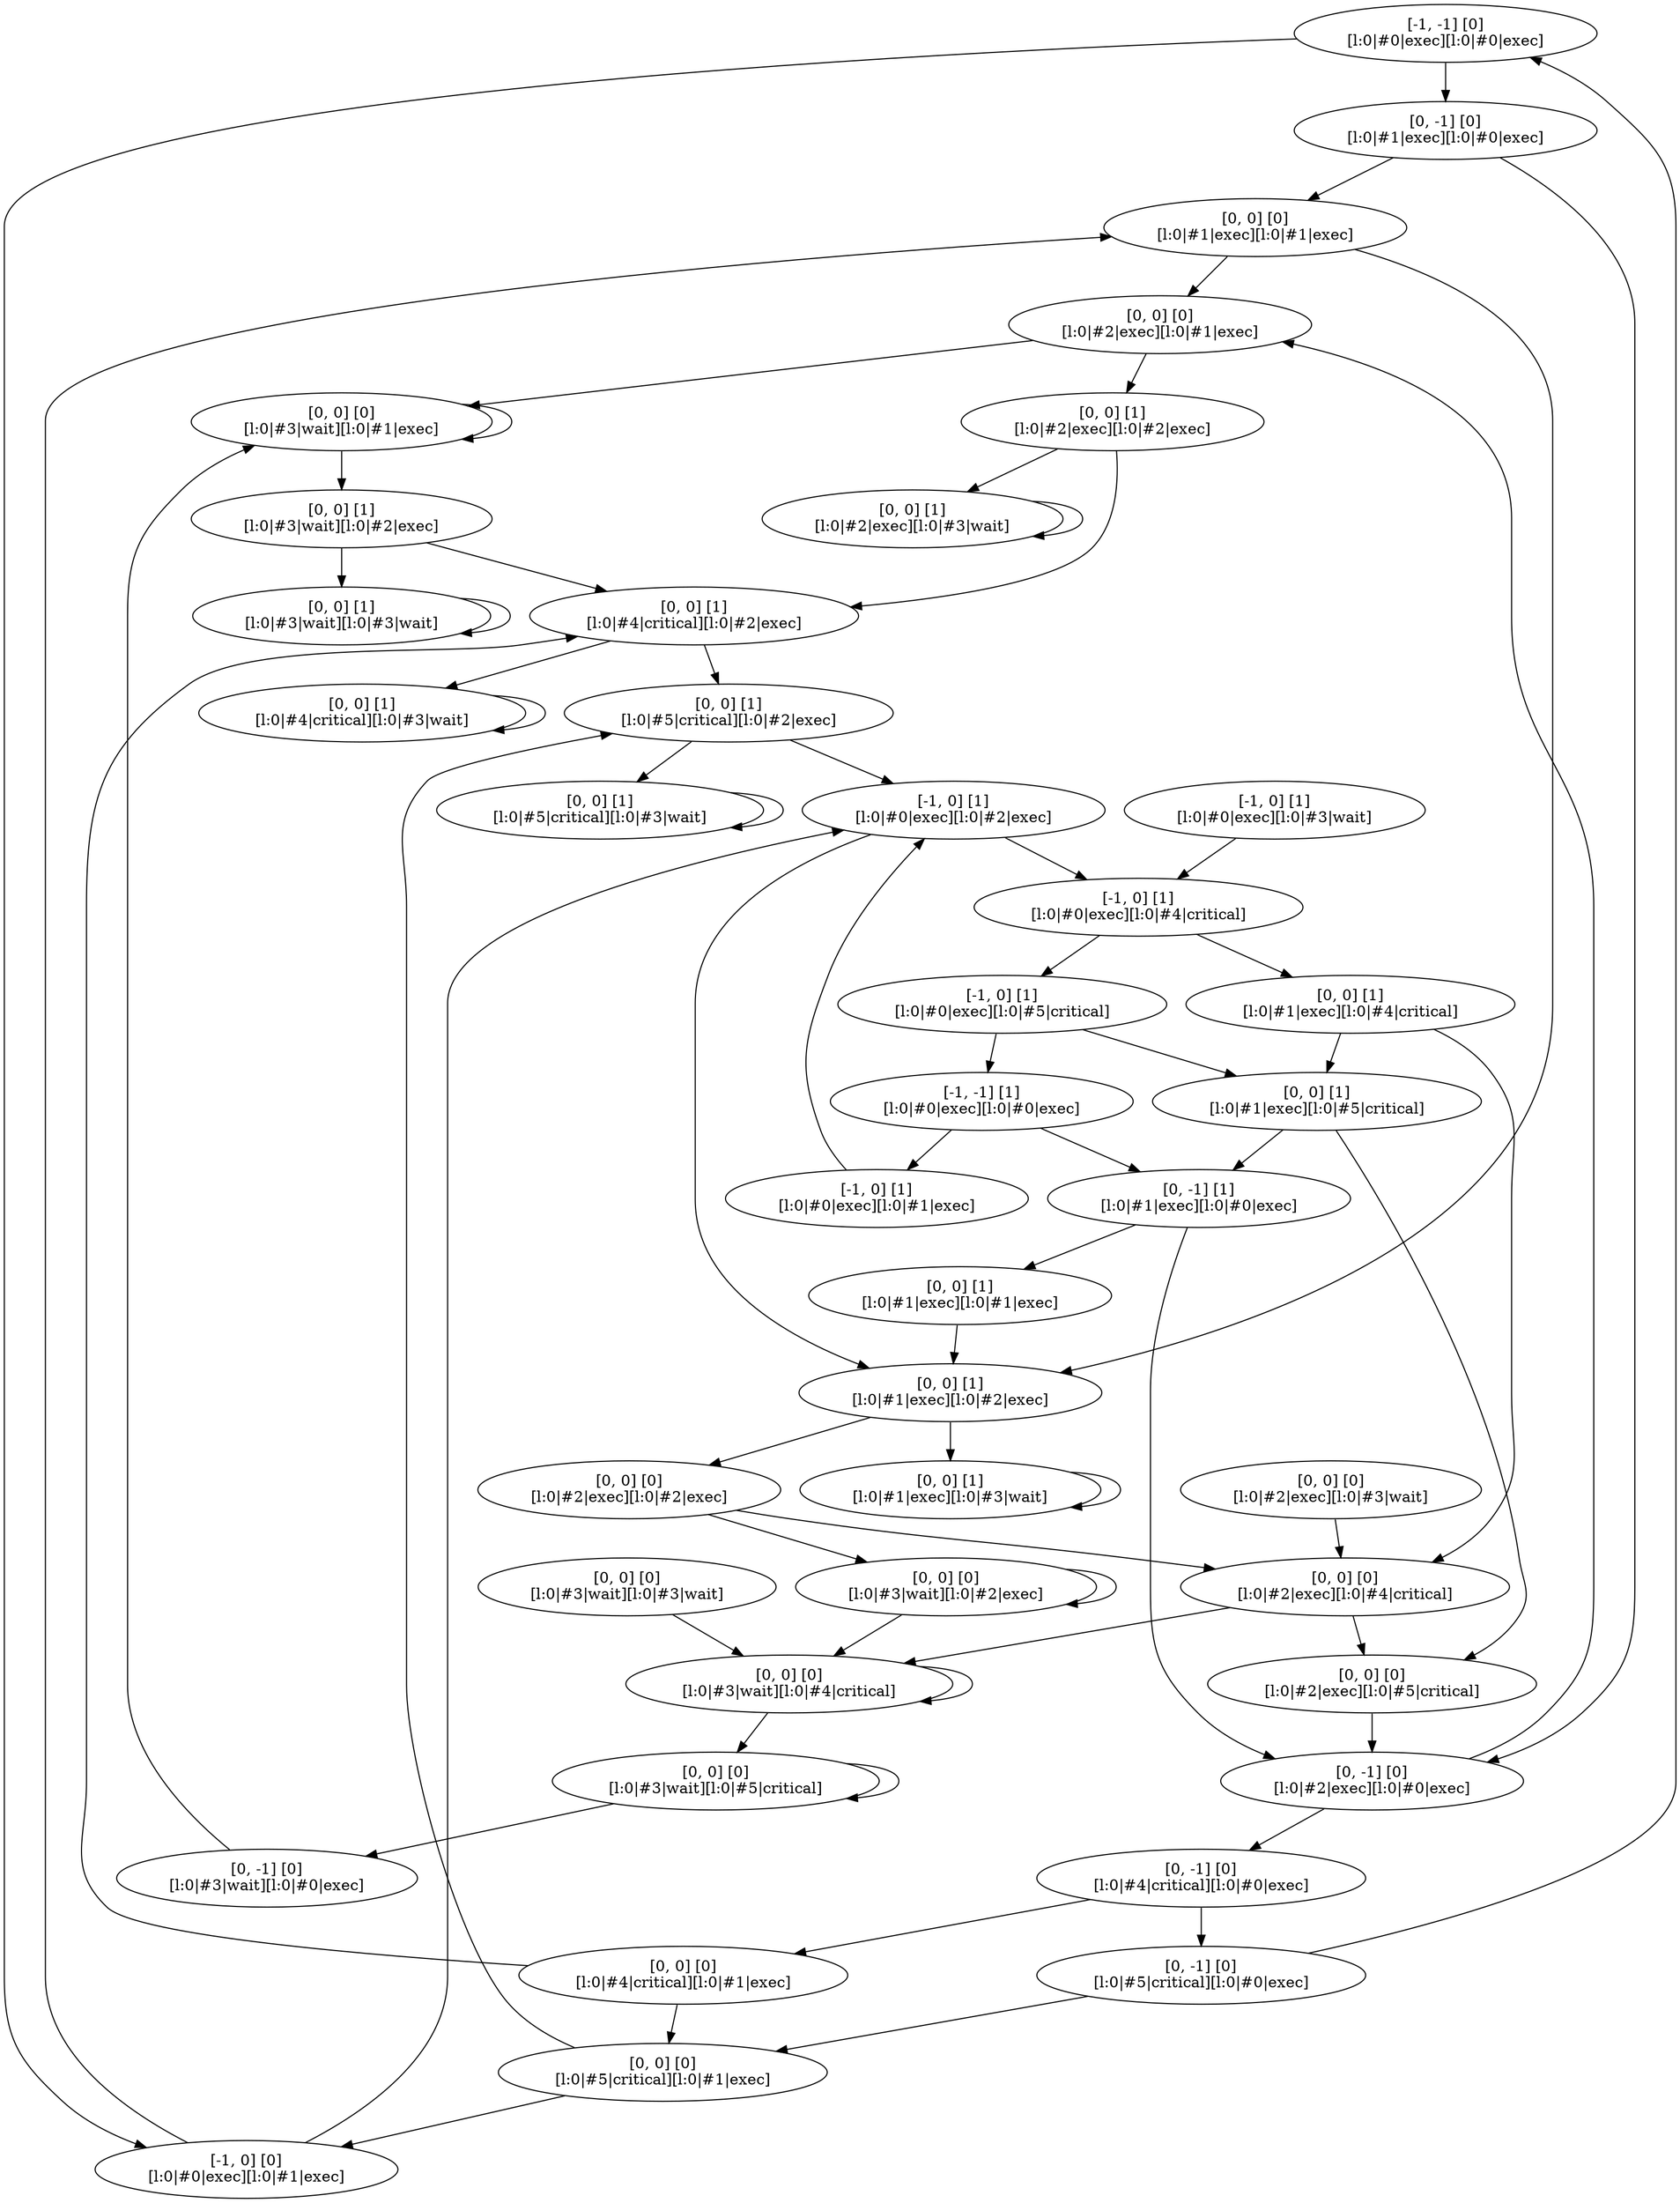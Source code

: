 digraph G {
0 [label="[-1, -1] [0]\n[l:0|#0|exec][l:0|#0|exec]"]
1 [label="[0, -1] [0]\n[l:0|#1|exec][l:0|#0|exec]"]
4 [label="[0, 0] [0]\n[l:0|#1|exec][l:0|#1|exec]"]
2 [label="[-1, 0] [0]\n[l:0|#0|exec][l:0|#1|exec]"]
3 [label="[0, -1] [0]\n[l:0|#2|exec][l:0|#0|exec]"]
6 [label="[-1, 0] [1]\n[l:0|#0|exec][l:0|#2|exec]"]
7 [label="[0, -1] [0]\n[l:0|#4|critical][l:0|#0|exec]"]
8 [label="[0, 0] [0]\n[l:0|#2|exec][l:0|#1|exec]"]
10 [label="[0, 0] [1]\n[l:0|#1|exec][l:0|#2|exec]"]
14 [label="[-1, 0] [1]\n[l:0|#0|exec][l:0|#4|critical]"]
15 [label="[0, -1] [0]\n[l:0|#5|critical][l:0|#0|exec]"]
16 [label="[0, 0] [0]\n[l:0|#4|critical][l:0|#1|exec]"]
17 [label="[0, 0] [0]\n[l:0|#3|wait][l:0|#1|exec]"]
18 [label="[0, 0] [1]\n[l:0|#2|exec][l:0|#2|exec]"]
21 [label="[0, 0] [0]\n[l:0|#2|exec][l:0|#2|exec]"]
22 [label="[0, 0] [1]\n[l:0|#1|exec][l:0|#3|wait]"]
74 [label="[0, 0] [1]\n[l:0|#3|wait][l:0|#3|wait]"]
88 [label="[0, 0] [0]\n[l:0|#3|wait][l:0|#4|critical]"]
90 [label="[0, 0] [0]\n[l:0|#2|exec][l:0|#5|critical]"]
91 [label="[0, 0] [0]\n[l:0|#3|wait][l:0|#3|wait]"]
122 [label="[0, -1] [1]\n[l:0|#1|exec][l:0|#0|exec]"]
126 [label="[-1, 0] [1]\n[l:0|#0|exec][l:0|#1|exec]"]
134 [label="[0, 0] [1]\n[l:0|#5|critical][l:0|#3|wait]"]
62 [label="[-1, -1] [1]\n[l:0|#0|exec][l:0|#0|exec]"]
66 [label="[0, 0] [1]\n[l:0|#5|critical][l:0|#2|exec]"]
70 [label="[0, 0] [1]\n[l:0|#4|critical][l:0|#3|wait]"]
32 [label="[0, 0] [0]\n[l:0|#5|critical][l:0|#1|exec]"]
30 [label="[-1, 0] [1]\n[l:0|#0|exec][l:0|#5|critical]"]
29 [label="[0, 0] [1]\n[l:0|#1|exec][l:0|#4|critical]"]
34 [label="[0, 0] [1]\n[l:0|#4|critical][l:0|#2|exec]"]
36 [label="[0, 0] [1]\n[l:0|#3|wait][l:0|#2|exec]"]
38 [label="[0, 0] [1]\n[l:0|#2|exec][l:0|#3|wait]"]
43 [label="[0, 0] [0]\n[l:0|#3|wait][l:0|#2|exec]"]
44 [label="[0, 0] [0]\n[l:0|#2|exec][l:0|#4|critical]"]
45 [label="[0, 0] [0]\n[l:0|#2|exec][l:0|#3|wait]"]
60 [label="[0, 0] [1]\n[l:0|#1|exec][l:0|#5|critical]"]
178 [label="[0, 0] [0]\n[l:0|#3|wait][l:0|#5|critical]"]
246 [label="[0, 0] [1]\n[l:0|#1|exec][l:0|#1|exec]"]
269 [label="[-1, 0] [1]\n[l:0|#0|exec][l:0|#3|wait]"]
358 [label="[0, -1] [0]\n[l:0|#3|wait][l:0|#0|exec]"]
0 -> 1
0 -> 2
1 -> 3
1 -> 4
2 -> 4
2 -> 6
3 -> 7
3 -> 8
4 -> 8
4 -> 10
6 -> 10
6 -> 14
7 -> 15
7 -> 16
8 -> 17
8 -> 18
10 -> 21
10 -> 22
14 -> 29
14 -> 30
15 -> 0
15 -> 32
16 -> 32
16 -> 34
17 -> 17
17 -> 36
18 -> 34
18 -> 38
21 -> 43
21 -> 44
22 -> 22
29 -> 44
29 -> 60
30 -> 60
30 -> 62
32 -> 2
32 -> 66
34 -> 66
34 -> 70
36 -> 34
36 -> 74
38 -> 38
43 -> 43
43 -> 88
44 -> 88
44 -> 90
45 -> 44
60 -> 90
60 -> 122
62 -> 122
62 -> 126
66 -> 6
66 -> 134
70 -> 70
74 -> 74
88 -> 88
88 -> 178
90 -> 3
91 -> 88
122 -> 3
122 -> 246
126 -> 6
134 -> 134
178 -> 178
178 -> 358
246 -> 10
269 -> 14
358 -> 17

}